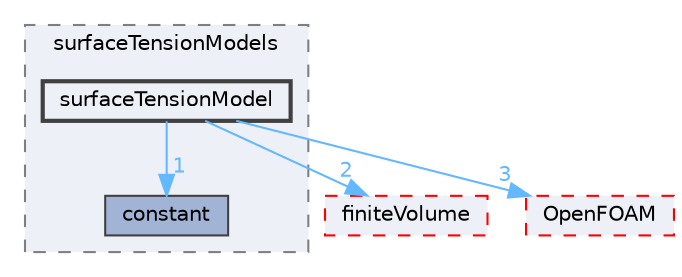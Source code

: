 digraph "src/transportModels/interfaceProperties/surfaceTensionModels/surfaceTensionModel"
{
 // LATEX_PDF_SIZE
  bgcolor="transparent";
  edge [fontname=Helvetica,fontsize=10,labelfontname=Helvetica,labelfontsize=10];
  node [fontname=Helvetica,fontsize=10,shape=box,height=0.2,width=0.4];
  compound=true
  subgraph clusterdir_dc92906025d300e07c2d328d2da6891d {
    graph [ bgcolor="#edf0f7", pencolor="grey50", label="surfaceTensionModels", fontname=Helvetica,fontsize=10 style="filled,dashed", URL="dir_dc92906025d300e07c2d328d2da6891d.html",tooltip=""]
  dir_8888a23d3d0cfdf0488b89bf0ff98a9a [label="constant", fillcolor="#a2b4d6", color="grey25", style="filled", URL="dir_8888a23d3d0cfdf0488b89bf0ff98a9a.html",tooltip=""];
  dir_771ded963c2b75e01278572526a12f49 [label="surfaceTensionModel", fillcolor="#edf0f7", color="grey25", style="filled,bold", URL="dir_771ded963c2b75e01278572526a12f49.html",tooltip=""];
  }
  dir_9bd15774b555cf7259a6fa18f99fe99b [label="finiteVolume", fillcolor="#edf0f7", color="red", style="filled,dashed", URL="dir_9bd15774b555cf7259a6fa18f99fe99b.html",tooltip=""];
  dir_c5473ff19b20e6ec4dfe5c310b3778a8 [label="OpenFOAM", fillcolor="#edf0f7", color="red", style="filled,dashed", URL="dir_c5473ff19b20e6ec4dfe5c310b3778a8.html",tooltip=""];
  dir_771ded963c2b75e01278572526a12f49->dir_8888a23d3d0cfdf0488b89bf0ff98a9a [headlabel="1", labeldistance=1.5 headhref="dir_003881_000615.html" href="dir_003881_000615.html" color="steelblue1" fontcolor="steelblue1"];
  dir_771ded963c2b75e01278572526a12f49->dir_9bd15774b555cf7259a6fa18f99fe99b [headlabel="2", labeldistance=1.5 headhref="dir_003881_001387.html" href="dir_003881_001387.html" color="steelblue1" fontcolor="steelblue1"];
  dir_771ded963c2b75e01278572526a12f49->dir_c5473ff19b20e6ec4dfe5c310b3778a8 [headlabel="3", labeldistance=1.5 headhref="dir_003881_002695.html" href="dir_003881_002695.html" color="steelblue1" fontcolor="steelblue1"];
}
